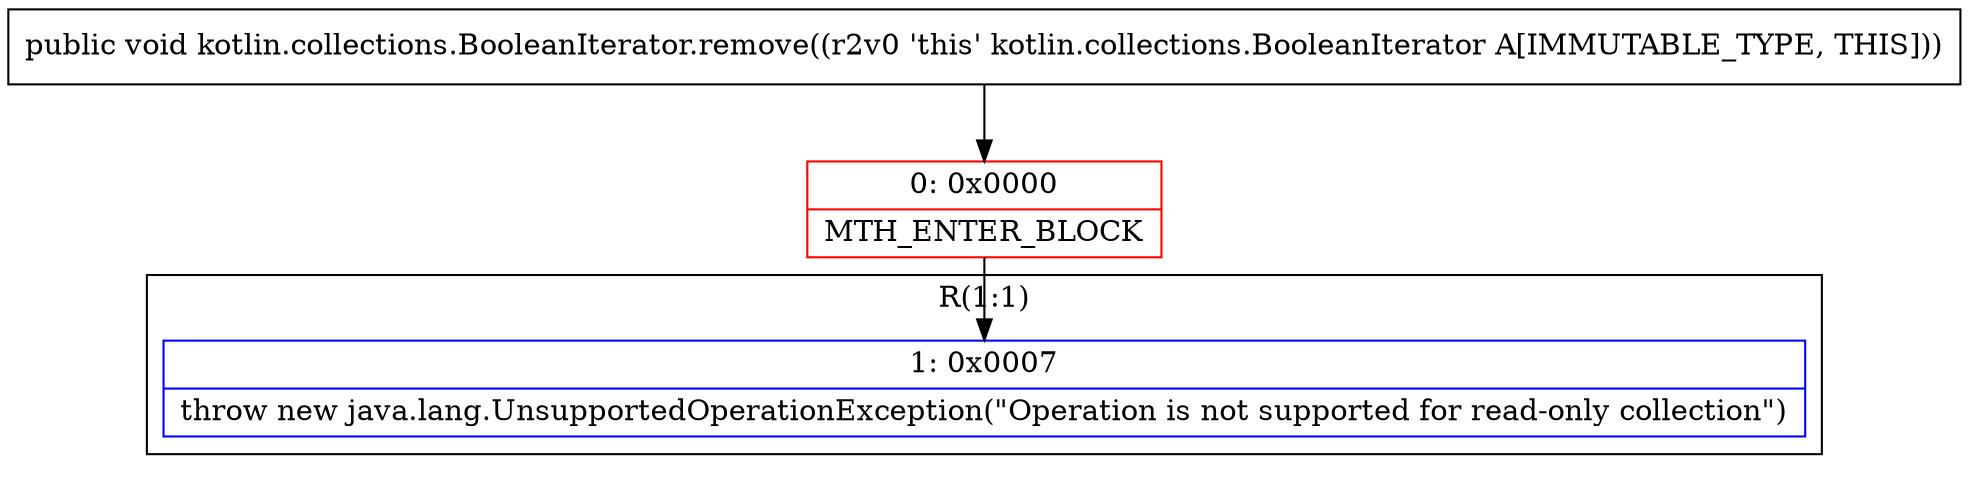 digraph "CFG forkotlin.collections.BooleanIterator.remove()V" {
subgraph cluster_Region_2075398061 {
label = "R(1:1)";
node [shape=record,color=blue];
Node_1 [shape=record,label="{1\:\ 0x0007|throw new java.lang.UnsupportedOperationException(\"Operation is not supported for read\-only collection\")\l}"];
}
Node_0 [shape=record,color=red,label="{0\:\ 0x0000|MTH_ENTER_BLOCK\l}"];
MethodNode[shape=record,label="{public void kotlin.collections.BooleanIterator.remove((r2v0 'this' kotlin.collections.BooleanIterator A[IMMUTABLE_TYPE, THIS])) }"];
MethodNode -> Node_0;
Node_0 -> Node_1;
}


